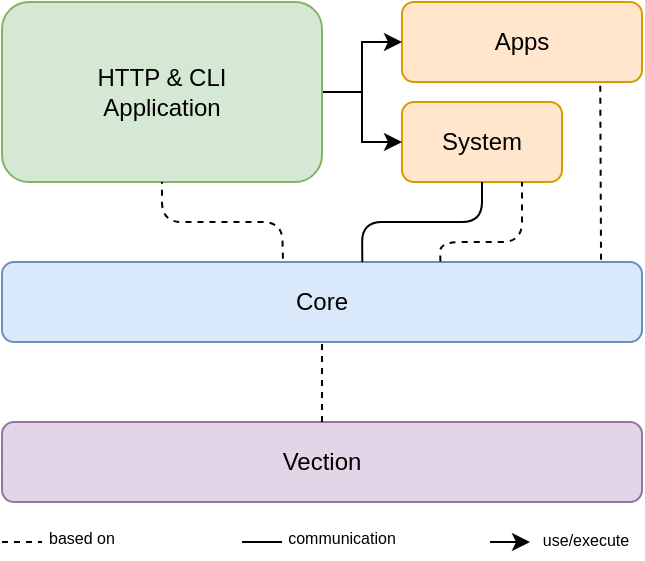 <mxfile version="12.1.3" type="device" pages="1"><diagram id="ZV6Xff4MgMISJVUzsDBb" name="Page-1"><mxGraphModel dx="968" dy="501" grid="1" gridSize="10" guides="1" tooltips="1" connect="1" arrows="1" fold="1" page="0" pageScale="1" pageWidth="827" pageHeight="1169" math="0" shadow="0"><root><mxCell id="0"/><mxCell id="1" parent="0"/><mxCell id="RQp0LFKptsm64eacha8L-1" value="System" style="rounded=1;whiteSpace=wrap;html=1;fillColor=#ffe6cc;strokeColor=#d79b00;" vertex="1" parent="1"><mxGeometry x="460" y="400" width="80" height="40" as="geometry"/></mxCell><mxCell id="RQp0LFKptsm64eacha8L-2" value="Apps" style="rounded=1;whiteSpace=wrap;html=1;fillColor=#ffe6cc;strokeColor=#d79b00;" vertex="1" parent="1"><mxGeometry x="460" y="350" width="120" height="40" as="geometry"/></mxCell><mxCell id="RQp0LFKptsm64eacha8L-5" value="Core" style="rounded=1;whiteSpace=wrap;html=1;fillColor=#dae8fc;strokeColor=#6c8ebf;" vertex="1" parent="1"><mxGeometry x="260" y="480" width="320" height="40" as="geometry"/></mxCell><mxCell id="RQp0LFKptsm64eacha8L-6" value="Vection" style="rounded=1;whiteSpace=wrap;html=1;fillColor=#e1d5e7;strokeColor=#9673a6;" vertex="1" parent="1"><mxGeometry x="260" y="560" width="320" height="40" as="geometry"/></mxCell><mxCell id="RQp0LFKptsm64eacha8L-12" style="edgeStyle=orthogonalEdgeStyle;rounded=0;orthogonalLoop=1;jettySize=auto;html=1;entryX=0;entryY=0.5;entryDx=0;entryDy=0;" edge="1" parent="1" source="RQp0LFKptsm64eacha8L-7" target="RQp0LFKptsm64eacha8L-2"><mxGeometry relative="1" as="geometry"/></mxCell><mxCell id="RQp0LFKptsm64eacha8L-13" style="edgeStyle=orthogonalEdgeStyle;rounded=0;orthogonalLoop=1;jettySize=auto;html=1;entryX=0;entryY=0.5;entryDx=0;entryDy=0;" edge="1" parent="1" source="RQp0LFKptsm64eacha8L-7" target="RQp0LFKptsm64eacha8L-1"><mxGeometry relative="1" as="geometry"/></mxCell><mxCell id="RQp0LFKptsm64eacha8L-7" value="HTTP &amp;amp; CLI&lt;br&gt;Application" style="rounded=1;whiteSpace=wrap;html=1;fillColor=#d5e8d4;strokeColor=#82b366;" vertex="1" parent="1"><mxGeometry x="260" y="350" width="160" height="90" as="geometry"/></mxCell><mxCell id="RQp0LFKptsm64eacha8L-14" value="" style="endArrow=none;dashed=1;html=1;entryX=0.5;entryY=1;entryDx=0;entryDy=0;exitX=0.439;exitY=-0.042;exitDx=0;exitDy=0;exitPerimeter=0;" edge="1" parent="1" source="RQp0LFKptsm64eacha8L-5" target="RQp0LFKptsm64eacha8L-7"><mxGeometry width="50" height="50" relative="1" as="geometry"><mxPoint x="190" y="490" as="sourcePoint"/><mxPoint x="240" y="440" as="targetPoint"/><Array as="points"><mxPoint x="400" y="460"/><mxPoint x="340" y="460"/></Array></mxGeometry></mxCell><mxCell id="RQp0LFKptsm64eacha8L-16" value="" style="endArrow=none;html=1;exitX=0.563;exitY=0;exitDx=0;exitDy=0;entryX=0.5;entryY=1;entryDx=0;entryDy=0;exitPerimeter=0;" edge="1" parent="1" source="RQp0LFKptsm64eacha8L-5" target="RQp0LFKptsm64eacha8L-1"><mxGeometry width="50" height="50" relative="1" as="geometry"><mxPoint x="180" y="490" as="sourcePoint"/><mxPoint x="230" y="440" as="targetPoint"/><Array as="points"><mxPoint x="440" y="460"/><mxPoint x="500" y="460"/></Array></mxGeometry></mxCell><mxCell id="RQp0LFKptsm64eacha8L-18" value="" style="endArrow=none;dashed=1;html=1;entryX=0.5;entryY=1;entryDx=0;entryDy=0;exitX=0.5;exitY=0;exitDx=0;exitDy=0;" edge="1" parent="1" source="RQp0LFKptsm64eacha8L-6" target="RQp0LFKptsm64eacha8L-5"><mxGeometry width="50" height="50" relative="1" as="geometry"><mxPoint x="210" y="590" as="sourcePoint"/><mxPoint x="260" y="540" as="targetPoint"/></mxGeometry></mxCell><mxCell id="RQp0LFKptsm64eacha8L-19" value="" style="endArrow=none;dashed=1;html=1;exitX=0.685;exitY=-0.005;exitDx=0;exitDy=0;exitPerimeter=0;entryX=0.75;entryY=1;entryDx=0;entryDy=0;" edge="1" parent="1" source="RQp0LFKptsm64eacha8L-5" target="RQp0LFKptsm64eacha8L-1"><mxGeometry width="50" height="50" relative="1" as="geometry"><mxPoint x="660" y="450" as="sourcePoint"/><mxPoint x="720" y="410" as="targetPoint"/><Array as="points"><mxPoint x="479" y="470"/><mxPoint x="520" y="470"/></Array></mxGeometry></mxCell><mxCell id="RQp0LFKptsm64eacha8L-20" value="" style="endArrow=none;dashed=1;html=1;entryX=0.826;entryY=1.013;entryDx=0;entryDy=0;entryPerimeter=0;exitX=0.936;exitY=-0.028;exitDx=0;exitDy=0;exitPerimeter=0;" edge="1" parent="1" source="RQp0LFKptsm64eacha8L-5" target="RQp0LFKptsm64eacha8L-2"><mxGeometry width="50" height="50" relative="1" as="geometry"><mxPoint x="600" y="470" as="sourcePoint"/><mxPoint x="650" y="420" as="targetPoint"/></mxGeometry></mxCell><mxCell id="RQp0LFKptsm64eacha8L-21" value="" style="endArrow=none;dashed=1;html=1;" edge="1" parent="1"><mxGeometry width="50" height="50" relative="1" as="geometry"><mxPoint x="260" y="620" as="sourcePoint"/><mxPoint x="280" y="620" as="targetPoint"/></mxGeometry></mxCell><mxCell id="RQp0LFKptsm64eacha8L-23" value="&lt;font style=&quot;font-size: 8px&quot;&gt;based on&lt;/font&gt;" style="text;html=1;strokeColor=none;fillColor=none;align=center;verticalAlign=middle;whiteSpace=wrap;rounded=0;" vertex="1" parent="1"><mxGeometry x="280" y="612" width="40" height="10" as="geometry"/></mxCell><mxCell id="RQp0LFKptsm64eacha8L-24" value="" style="endArrow=none;html=1;" edge="1" parent="1"><mxGeometry width="50" height="50" relative="1" as="geometry"><mxPoint x="380" y="620" as="sourcePoint"/><mxPoint x="400" y="620" as="targetPoint"/><Array as="points"><mxPoint x="390" y="620"/></Array></mxGeometry></mxCell><mxCell id="RQp0LFKptsm64eacha8L-25" value="&lt;font style=&quot;font-size: 8px&quot;&gt;communication&lt;/font&gt;" style="text;html=1;strokeColor=none;fillColor=none;align=center;verticalAlign=middle;whiteSpace=wrap;rounded=0;" vertex="1" parent="1"><mxGeometry x="390" y="612" width="80" height="10" as="geometry"/></mxCell><mxCell id="RQp0LFKptsm64eacha8L-26" value="" style="endArrow=classic;html=1;" edge="1" parent="1"><mxGeometry width="50" height="50" relative="1" as="geometry"><mxPoint x="504" y="620" as="sourcePoint"/><mxPoint x="524" y="620" as="targetPoint"/><Array as="points"><mxPoint x="514" y="620"/></Array></mxGeometry></mxCell><mxCell id="RQp0LFKptsm64eacha8L-27" value="&lt;font style=&quot;font-size: 8px&quot;&gt;use/execute&lt;/font&gt;" style="text;html=1;strokeColor=none;fillColor=none;align=center;verticalAlign=middle;whiteSpace=wrap;rounded=0;" vertex="1" parent="1"><mxGeometry x="529" y="613" width="46" height="10" as="geometry"/></mxCell></root></mxGraphModel></diagram></mxfile>